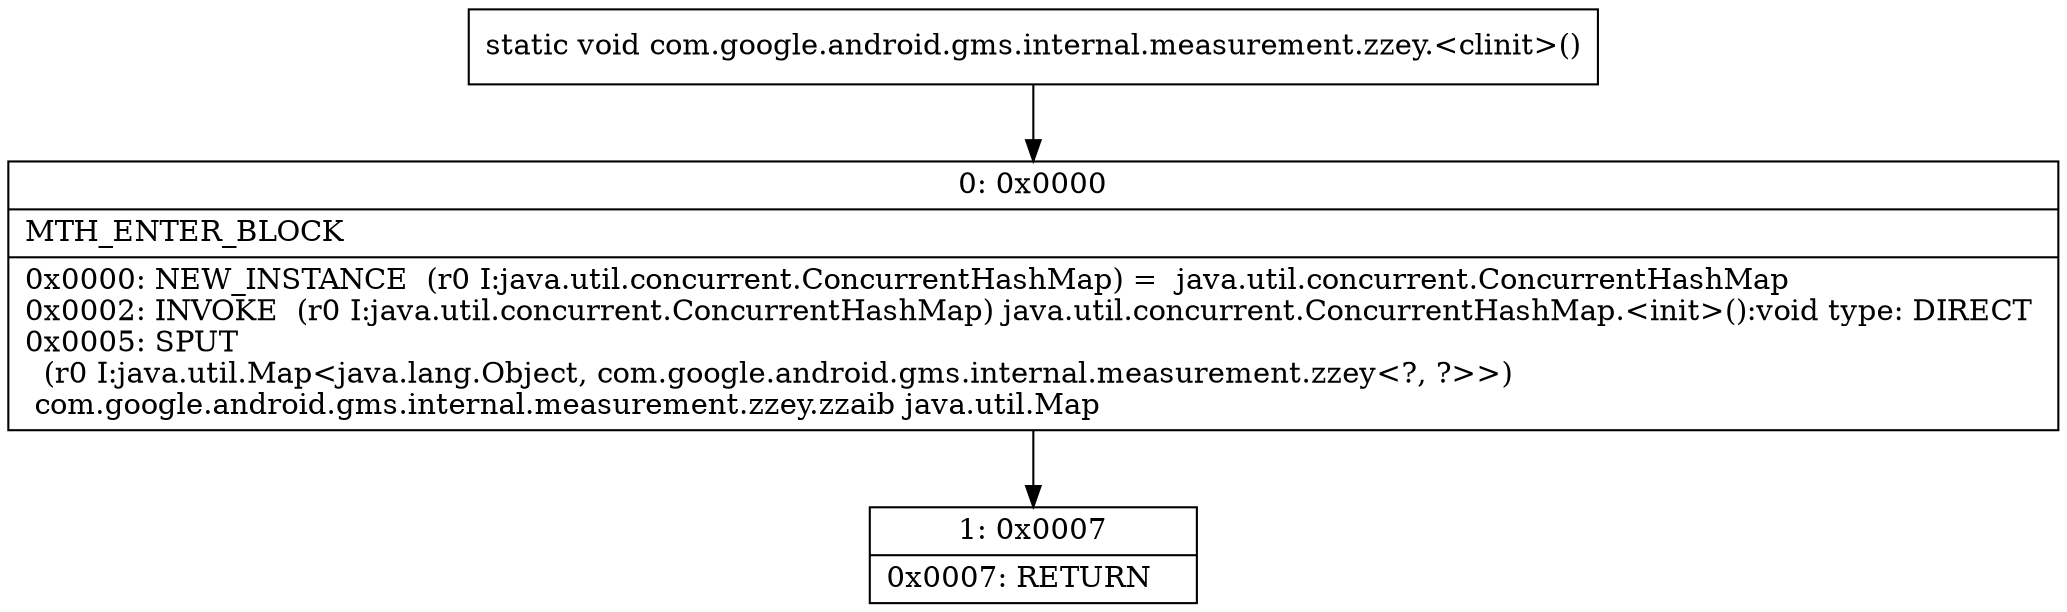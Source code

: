 digraph "CFG forcom.google.android.gms.internal.measurement.zzey.\<clinit\>()V" {
Node_0 [shape=record,label="{0\:\ 0x0000|MTH_ENTER_BLOCK\l|0x0000: NEW_INSTANCE  (r0 I:java.util.concurrent.ConcurrentHashMap) =  java.util.concurrent.ConcurrentHashMap \l0x0002: INVOKE  (r0 I:java.util.concurrent.ConcurrentHashMap) java.util.concurrent.ConcurrentHashMap.\<init\>():void type: DIRECT \l0x0005: SPUT  \l  (r0 I:java.util.Map\<java.lang.Object, com.google.android.gms.internal.measurement.zzey\<?, ?\>\>)\l com.google.android.gms.internal.measurement.zzey.zzaib java.util.Map \l}"];
Node_1 [shape=record,label="{1\:\ 0x0007|0x0007: RETURN   \l}"];
MethodNode[shape=record,label="{static void com.google.android.gms.internal.measurement.zzey.\<clinit\>() }"];
MethodNode -> Node_0;
Node_0 -> Node_1;
}

